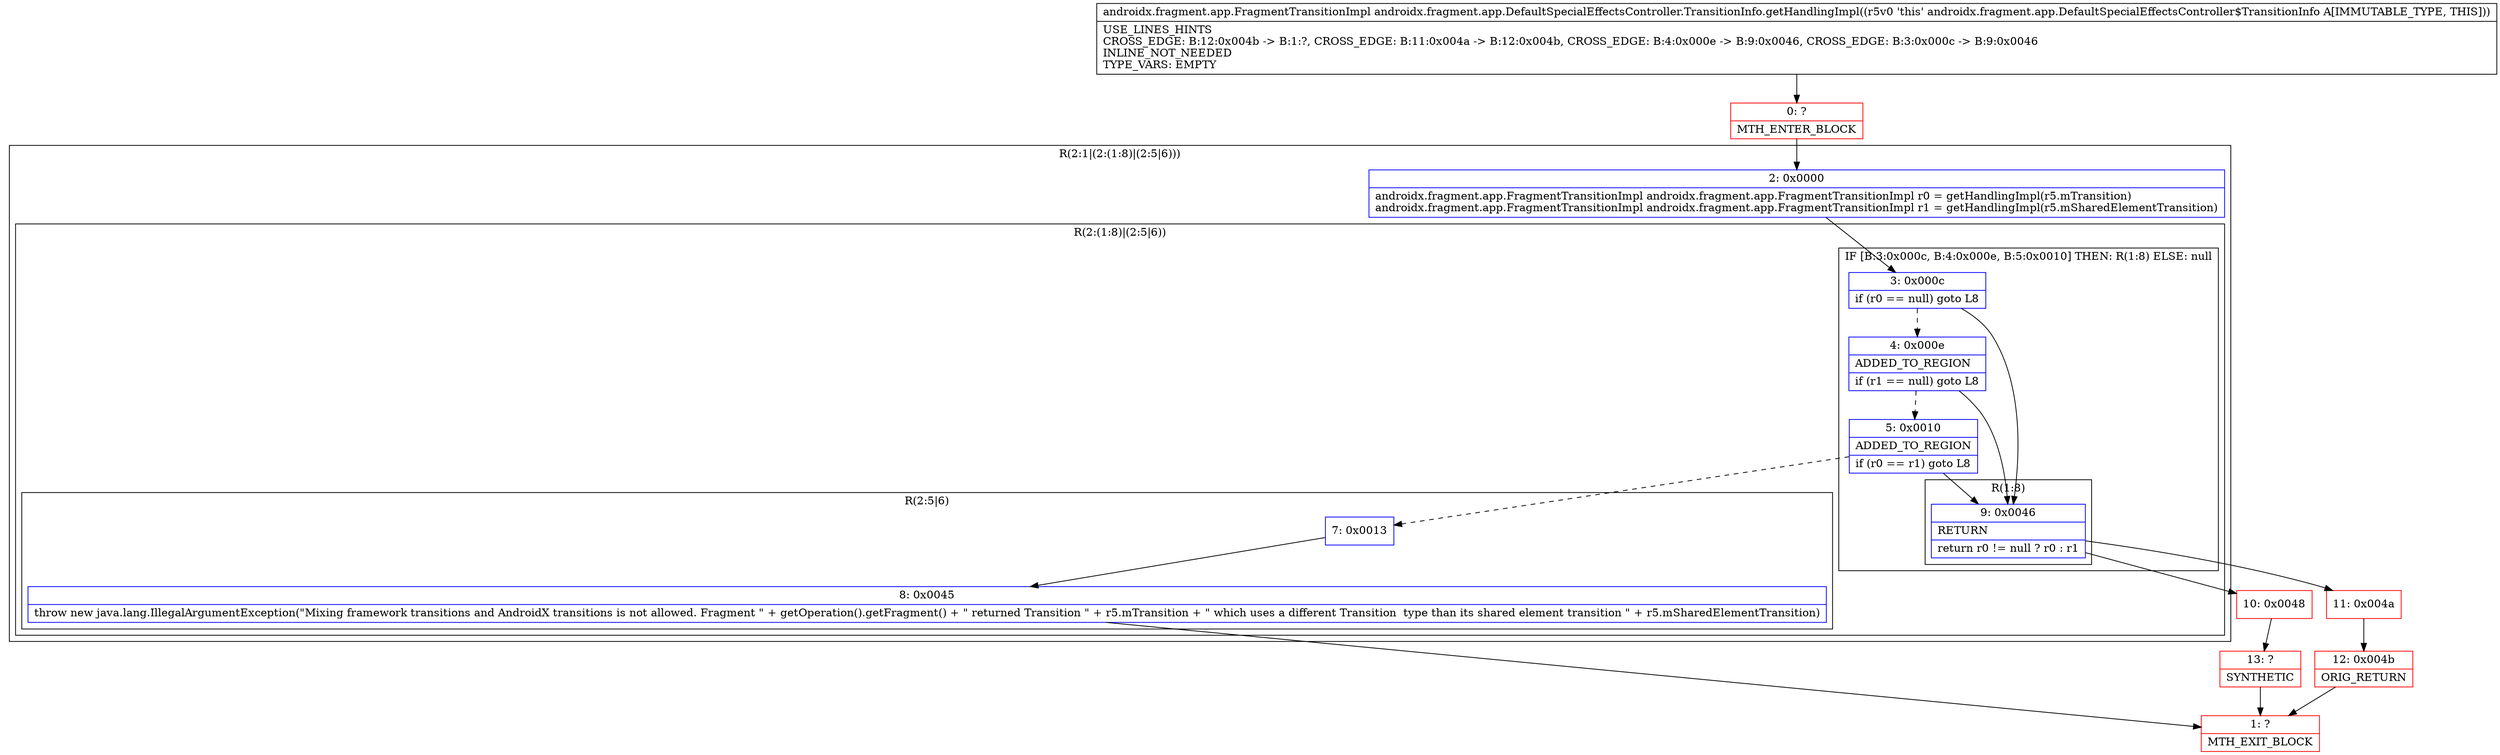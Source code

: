 digraph "CFG forandroidx.fragment.app.DefaultSpecialEffectsController.TransitionInfo.getHandlingImpl()Landroidx\/fragment\/app\/FragmentTransitionImpl;" {
subgraph cluster_Region_790224653 {
label = "R(2:1|(2:(1:8)|(2:5|6)))";
node [shape=record,color=blue];
Node_2 [shape=record,label="{2\:\ 0x0000|androidx.fragment.app.FragmentTransitionImpl androidx.fragment.app.FragmentTransitionImpl r0 = getHandlingImpl(r5.mTransition)\landroidx.fragment.app.FragmentTransitionImpl androidx.fragment.app.FragmentTransitionImpl r1 = getHandlingImpl(r5.mSharedElementTransition)\l}"];
subgraph cluster_Region_67838755 {
label = "R(2:(1:8)|(2:5|6))";
node [shape=record,color=blue];
subgraph cluster_IfRegion_1731322318 {
label = "IF [B:3:0x000c, B:4:0x000e, B:5:0x0010] THEN: R(1:8) ELSE: null";
node [shape=record,color=blue];
Node_3 [shape=record,label="{3\:\ 0x000c|if (r0 == null) goto L8\l}"];
Node_4 [shape=record,label="{4\:\ 0x000e|ADDED_TO_REGION\l|if (r1 == null) goto L8\l}"];
Node_5 [shape=record,label="{5\:\ 0x0010|ADDED_TO_REGION\l|if (r0 == r1) goto L8\l}"];
subgraph cluster_Region_1188443737 {
label = "R(1:8)";
node [shape=record,color=blue];
Node_9 [shape=record,label="{9\:\ 0x0046|RETURN\l|return r0 != null ? r0 : r1\l}"];
}
}
subgraph cluster_Region_1391736156 {
label = "R(2:5|6)";
node [shape=record,color=blue];
Node_7 [shape=record,label="{7\:\ 0x0013}"];
Node_8 [shape=record,label="{8\:\ 0x0045|throw new java.lang.IllegalArgumentException(\"Mixing framework transitions and AndroidX transitions is not allowed. Fragment \" + getOperation().getFragment() + \" returned Transition \" + r5.mTransition + \" which uses a different Transition  type than its shared element transition \" + r5.mSharedElementTransition)\l}"];
}
}
}
Node_0 [shape=record,color=red,label="{0\:\ ?|MTH_ENTER_BLOCK\l}"];
Node_1 [shape=record,color=red,label="{1\:\ ?|MTH_EXIT_BLOCK\l}"];
Node_10 [shape=record,color=red,label="{10\:\ 0x0048}"];
Node_13 [shape=record,color=red,label="{13\:\ ?|SYNTHETIC\l}"];
Node_11 [shape=record,color=red,label="{11\:\ 0x004a}"];
Node_12 [shape=record,color=red,label="{12\:\ 0x004b|ORIG_RETURN\l}"];
MethodNode[shape=record,label="{androidx.fragment.app.FragmentTransitionImpl androidx.fragment.app.DefaultSpecialEffectsController.TransitionInfo.getHandlingImpl((r5v0 'this' androidx.fragment.app.DefaultSpecialEffectsController$TransitionInfo A[IMMUTABLE_TYPE, THIS]))  | USE_LINES_HINTS\lCROSS_EDGE: B:12:0x004b \-\> B:1:?, CROSS_EDGE: B:11:0x004a \-\> B:12:0x004b, CROSS_EDGE: B:4:0x000e \-\> B:9:0x0046, CROSS_EDGE: B:3:0x000c \-\> B:9:0x0046\lINLINE_NOT_NEEDED\lTYPE_VARS: EMPTY\l}"];
MethodNode -> Node_0;Node_2 -> Node_3;
Node_3 -> Node_4[style=dashed];
Node_3 -> Node_9;
Node_4 -> Node_5[style=dashed];
Node_4 -> Node_9;
Node_5 -> Node_7[style=dashed];
Node_5 -> Node_9;
Node_9 -> Node_10;
Node_9 -> Node_11;
Node_7 -> Node_8;
Node_8 -> Node_1;
Node_0 -> Node_2;
Node_10 -> Node_13;
Node_13 -> Node_1;
Node_11 -> Node_12;
Node_12 -> Node_1;
}

